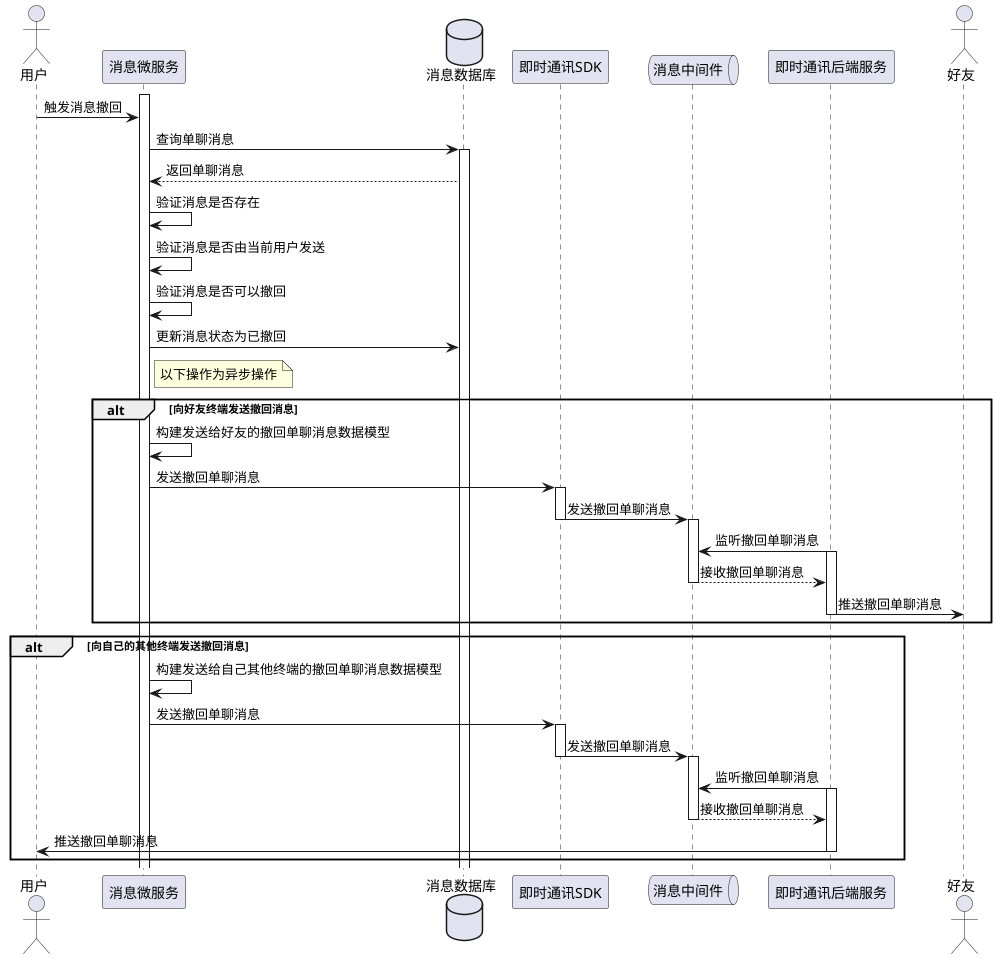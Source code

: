 @startuml
'https://plantuml.com/sequence-diagram
actor 用户 as user
participant 消息微服务 as message
database 消息数据库 as db
participant 即时通讯SDK as sdk
queue 消息中间件 as mq
participant 即时通讯后端服务 as imBackend
actor 好友 as friend

activate message

user -> message : 触发消息撤回
message -> db : 查询单聊消息
activate db
db --> message : 返回单聊消息
message -> message : 验证消息是否存在
message -> message : 验证消息是否由当前用户发送
message -> message : 验证消息是否可以撤回
message -> db : 更新消息状态为已撤回
note right of message
以下操作为异步操作
end note
alt 向好友终端发送撤回消息
message -> message: 构建发送给好友的撤回单聊消息数据模型
message -> sdk : 发送撤回单聊消息
activate sdk
sdk -> mq : 发送撤回单聊消息
deactivate sdk
activate mq
imBackend -> mq : 监听撤回单聊消息
activate imBackend
mq --> imBackend : 接收撤回单聊消息
deactivate mq
imBackend -> friend : 推送撤回单聊消息
deactivate imBackend
end

alt 向自己的其他终端发送撤回消息
message -> message: 构建发送给自己其他终端的撤回单聊消息数据模型
message -> sdk : 发送撤回单聊消息
activate sdk
sdk -> mq : 发送撤回单聊消息
deactivate sdk
activate mq
imBackend -> mq : 监听撤回单聊消息
activate imBackend
mq --> imBackend : 接收撤回单聊消息
deactivate mq
imBackend -> user : 推送撤回单聊消息
deactivate imBackend
end

@enduml
